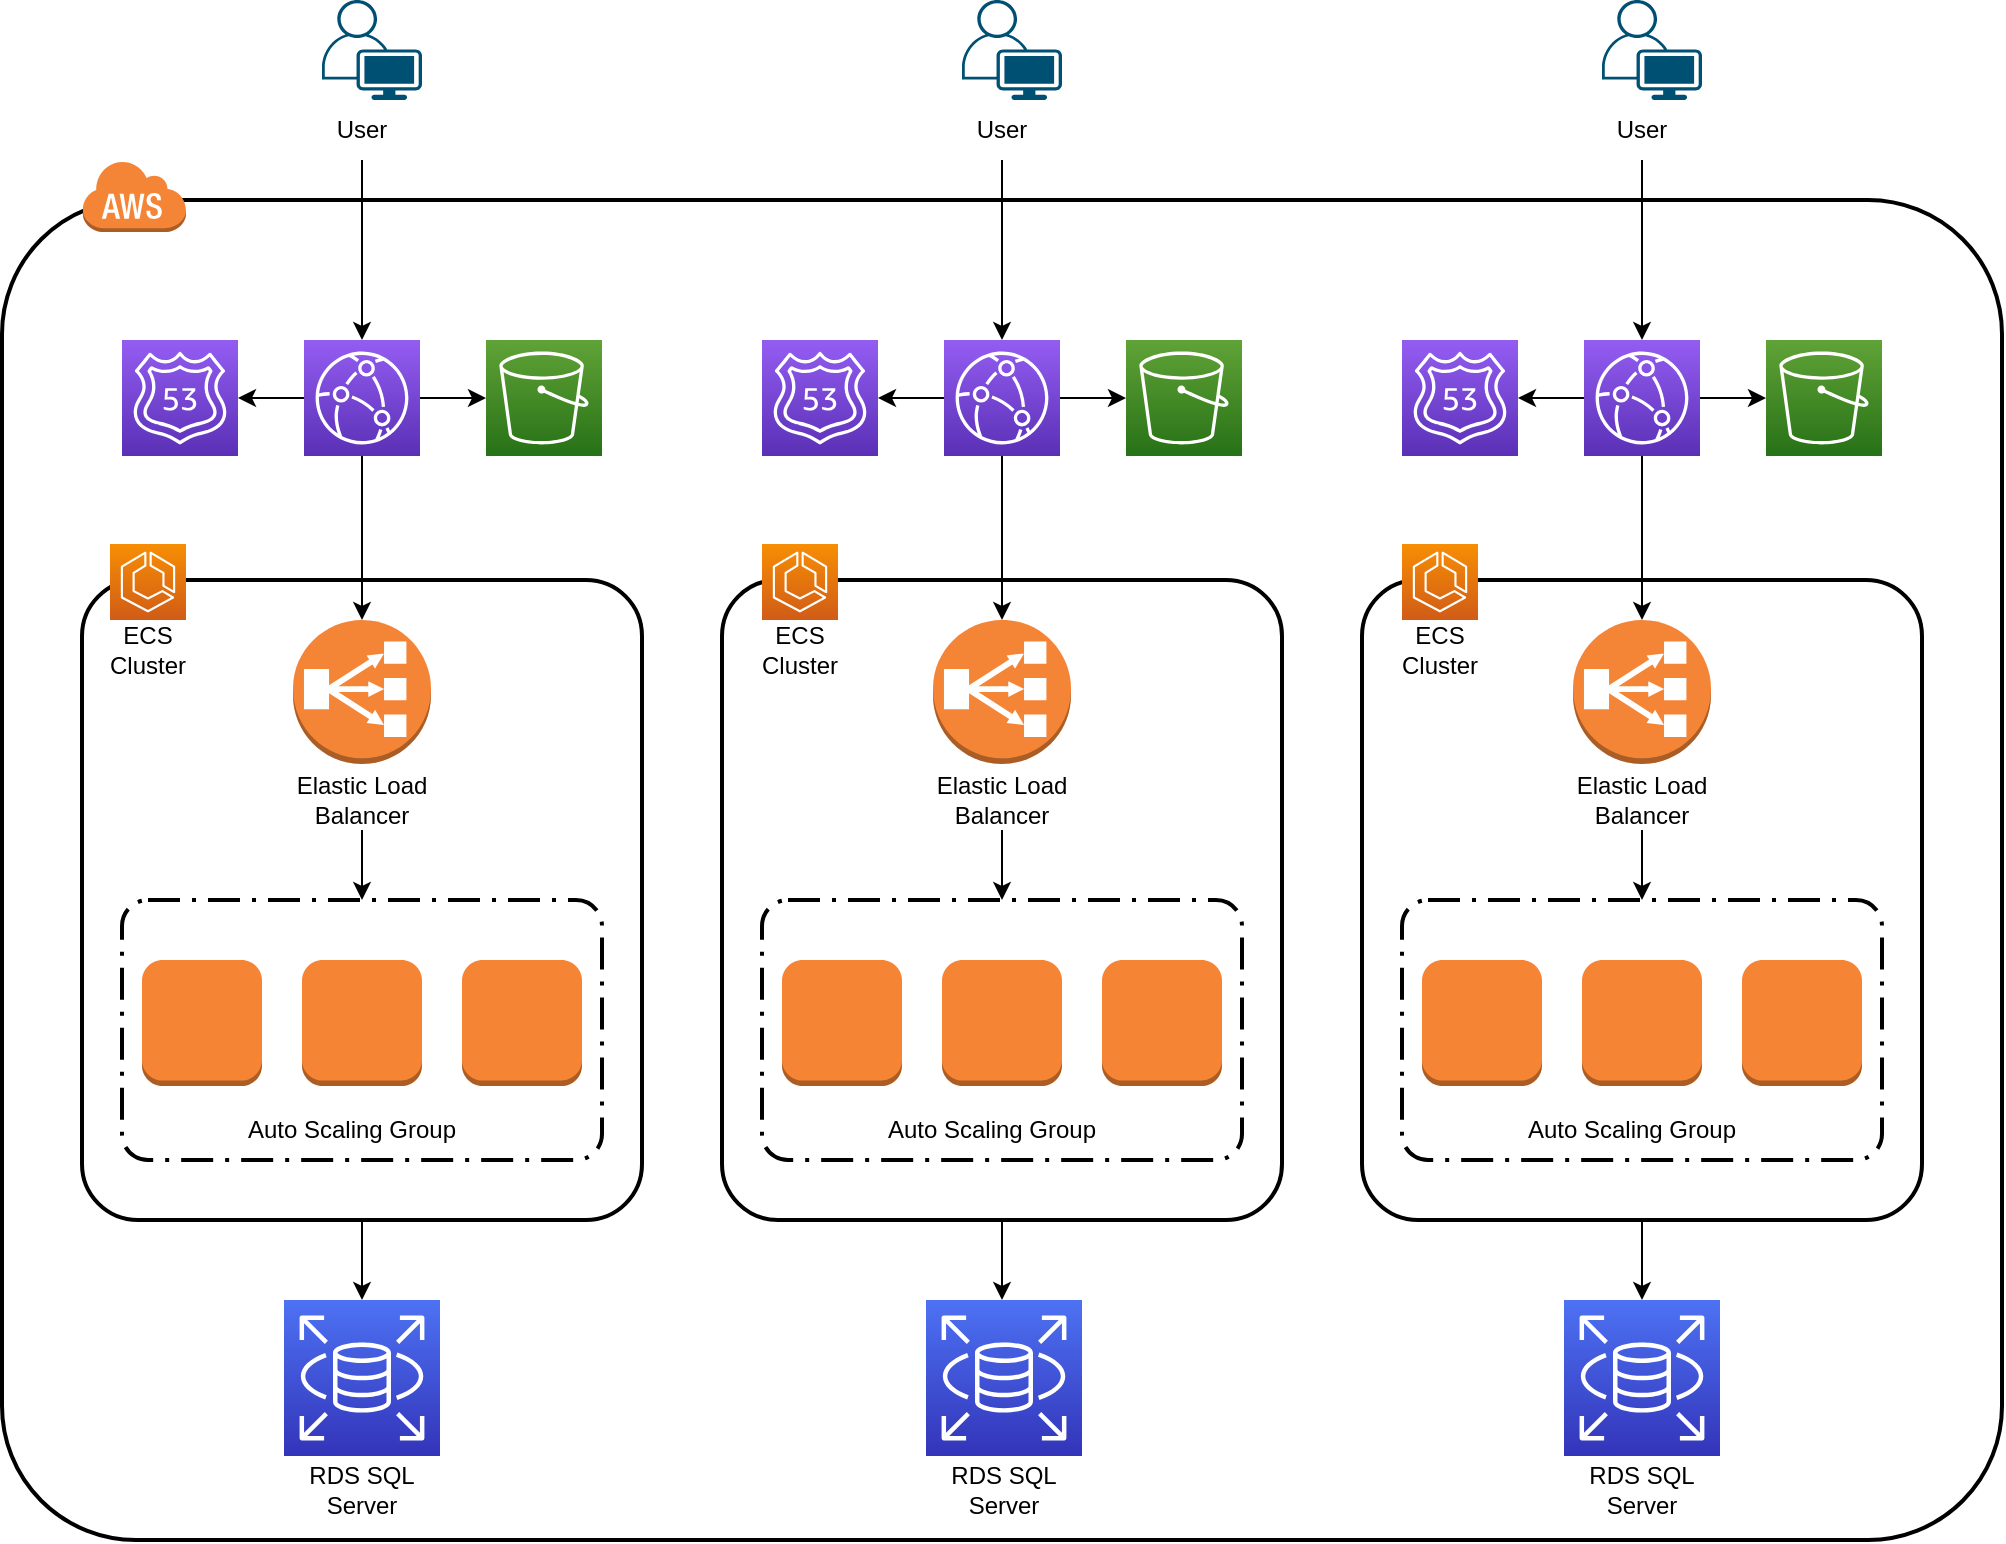 <mxfile version="20.8.20" type="github">
  <diagram name="Page-1" id="CPpZzWBiEkZ7hRYgQkvV">
    <mxGraphModel dx="1120" dy="1584" grid="1" gridSize="10" guides="1" tooltips="1" connect="1" arrows="1" fold="1" page="1" pageScale="1" pageWidth="850" pageHeight="1100" math="0" shadow="0">
      <root>
        <mxCell id="0" />
        <mxCell id="1" parent="0" />
        <mxCell id="5eavc-3VvFE7wKWaDWgl-7" value="" style="rounded=1;arcSize=10;dashed=0;fillColor=none;gradientColor=none;strokeWidth=2;" parent="1" vertex="1">
          <mxGeometry x="40" y="-190" width="1000" height="670" as="geometry" />
        </mxCell>
        <mxCell id="5eavc-3VvFE7wKWaDWgl-65" value="" style="edgeStyle=orthogonalEdgeStyle;rounded=0;orthogonalLoop=1;jettySize=auto;html=1;" parent="1" source="5eavc-3VvFE7wKWaDWgl-9" target="5eavc-3VvFE7wKWaDWgl-28" edge="1">
          <mxGeometry relative="1" as="geometry" />
        </mxCell>
        <mxCell id="5eavc-3VvFE7wKWaDWgl-9" value="" style="rounded=1;arcSize=10;dashed=0;fillColor=none;gradientColor=none;strokeWidth=2;" parent="1" vertex="1">
          <mxGeometry x="80" width="280" height="320" as="geometry" />
        </mxCell>
        <mxCell id="5eavc-3VvFE7wKWaDWgl-8" value="" style="dashed=0;html=1;shape=mxgraph.aws3.cloud;fillColor=#F58536;gradientColor=none;dashed=0;" parent="1" vertex="1">
          <mxGeometry x="80" y="-210" width="52" height="36" as="geometry" />
        </mxCell>
        <mxCell id="5eavc-3VvFE7wKWaDWgl-21" value="" style="group" parent="1" vertex="1" connectable="0">
          <mxGeometry x="180" y="20" width="80" height="105" as="geometry" />
        </mxCell>
        <mxCell id="5eavc-3VvFE7wKWaDWgl-16" value="" style="outlineConnect=0;dashed=0;verticalLabelPosition=bottom;verticalAlign=top;align=center;html=1;shape=mxgraph.aws3.classic_load_balancer;fillColor=#F58536;gradientColor=none;" parent="5eavc-3VvFE7wKWaDWgl-21" vertex="1">
          <mxGeometry x="5.5" width="69" height="72" as="geometry" />
        </mxCell>
        <mxCell id="5eavc-3VvFE7wKWaDWgl-20" value="Elastic Load Balancer" style="text;html=1;strokeColor=none;fillColor=none;align=center;verticalAlign=middle;whiteSpace=wrap;rounded=0;" parent="5eavc-3VvFE7wKWaDWgl-21" vertex="1">
          <mxGeometry y="75" width="80" height="30" as="geometry" />
        </mxCell>
        <mxCell id="5eavc-3VvFE7wKWaDWgl-23" value="" style="group" parent="1" vertex="1" connectable="0">
          <mxGeometry x="100" y="160" width="240" height="130" as="geometry" />
        </mxCell>
        <mxCell id="5eavc-3VvFE7wKWaDWgl-11" value="" style="rounded=1;arcSize=10;dashed=1;fillColor=none;gradientColor=none;dashPattern=8 3 1 3;strokeWidth=2;" parent="5eavc-3VvFE7wKWaDWgl-23" vertex="1">
          <mxGeometry width="240" height="130" as="geometry" />
        </mxCell>
        <mxCell id="5eavc-3VvFE7wKWaDWgl-24" value="" style="group" parent="5eavc-3VvFE7wKWaDWgl-23" vertex="1" connectable="0">
          <mxGeometry x="10" y="30" width="210" height="100" as="geometry" />
        </mxCell>
        <mxCell id="5eavc-3VvFE7wKWaDWgl-17" value="" style="outlineConnect=0;dashed=0;verticalLabelPosition=bottom;verticalAlign=top;align=center;html=1;shape=mxgraph.aws3.instance;fillColor=#F58534;gradientColor=none;" parent="5eavc-3VvFE7wKWaDWgl-24" vertex="1">
          <mxGeometry width="60" height="63" as="geometry" />
        </mxCell>
        <mxCell id="5eavc-3VvFE7wKWaDWgl-22" value="Auto Scaling Group" style="text;html=1;strokeColor=none;fillColor=none;align=center;verticalAlign=middle;whiteSpace=wrap;rounded=0;" parent="5eavc-3VvFE7wKWaDWgl-24" vertex="1">
          <mxGeometry x="45" y="70" width="120" height="30" as="geometry" />
        </mxCell>
        <mxCell id="5eavc-3VvFE7wKWaDWgl-19" value="" style="outlineConnect=0;dashed=0;verticalLabelPosition=bottom;verticalAlign=top;align=center;html=1;shape=mxgraph.aws3.instance;fillColor=#F58534;gradientColor=none;" parent="5eavc-3VvFE7wKWaDWgl-23" vertex="1">
          <mxGeometry x="170" y="30" width="60" height="63" as="geometry" />
        </mxCell>
        <mxCell id="5eavc-3VvFE7wKWaDWgl-18" value="" style="outlineConnect=0;dashed=0;verticalLabelPosition=bottom;verticalAlign=top;align=center;html=1;shape=mxgraph.aws3.instance;fillColor=#F58534;gradientColor=none;" parent="5eavc-3VvFE7wKWaDWgl-23" vertex="1">
          <mxGeometry x="90" y="30" width="60" height="63" as="geometry" />
        </mxCell>
        <mxCell id="5eavc-3VvFE7wKWaDWgl-30" value="" style="group" parent="1" vertex="1" connectable="0">
          <mxGeometry x="181" y="360" width="78" height="110" as="geometry" />
        </mxCell>
        <mxCell id="5eavc-3VvFE7wKWaDWgl-28" value="" style="sketch=0;points=[[0,0,0],[0.25,0,0],[0.5,0,0],[0.75,0,0],[1,0,0],[0,1,0],[0.25,1,0],[0.5,1,0],[0.75,1,0],[1,1,0],[0,0.25,0],[0,0.5,0],[0,0.75,0],[1,0.25,0],[1,0.5,0],[1,0.75,0]];outlineConnect=0;fontColor=#232F3E;gradientColor=#4D72F3;gradientDirection=north;fillColor=#3334B9;strokeColor=#ffffff;dashed=0;verticalLabelPosition=bottom;verticalAlign=top;align=center;html=1;fontSize=12;fontStyle=0;aspect=fixed;shape=mxgraph.aws4.resourceIcon;resIcon=mxgraph.aws4.rds;" parent="5eavc-3VvFE7wKWaDWgl-30" vertex="1">
          <mxGeometry width="78" height="78" as="geometry" />
        </mxCell>
        <mxCell id="5eavc-3VvFE7wKWaDWgl-29" value="RDS SQL Server" style="text;html=1;strokeColor=none;fillColor=none;align=center;verticalAlign=middle;whiteSpace=wrap;rounded=0;" parent="5eavc-3VvFE7wKWaDWgl-30" vertex="1">
          <mxGeometry x="9" y="80" width="60" height="30" as="geometry" />
        </mxCell>
        <mxCell id="5eavc-3VvFE7wKWaDWgl-32" value="" style="group" parent="1" vertex="1" connectable="0">
          <mxGeometry x="190" y="-290" width="60" height="80" as="geometry" />
        </mxCell>
        <mxCell id="5eavc-3VvFE7wKWaDWgl-5" value="" style="points=[[0.35,0,0],[0.98,0.51,0],[1,0.71,0],[0.67,1,0],[0,0.795,0],[0,0.65,0]];verticalLabelPosition=bottom;sketch=0;html=1;verticalAlign=top;aspect=fixed;align=center;pointerEvents=1;shape=mxgraph.cisco19.user;fillColor=#005073;strokeColor=none;" parent="5eavc-3VvFE7wKWaDWgl-32" vertex="1">
          <mxGeometry x="10" width="50" height="50" as="geometry" />
        </mxCell>
        <mxCell id="5eavc-3VvFE7wKWaDWgl-31" value="User" style="text;html=1;strokeColor=none;fillColor=none;align=center;verticalAlign=middle;whiteSpace=wrap;rounded=0;" parent="5eavc-3VvFE7wKWaDWgl-32" vertex="1">
          <mxGeometry y="50" width="60" height="30" as="geometry" />
        </mxCell>
        <mxCell id="5eavc-3VvFE7wKWaDWgl-33" value="" style="edgeStyle=orthogonalEdgeStyle;rounded=0;orthogonalLoop=1;jettySize=auto;html=1;" parent="1" source="5eavc-3VvFE7wKWaDWgl-31" target="5d1QXkMo-2o8rOj9yPih-8" edge="1">
          <mxGeometry relative="1" as="geometry" />
        </mxCell>
        <mxCell id="5eavc-3VvFE7wKWaDWgl-64" value="" style="edgeStyle=orthogonalEdgeStyle;rounded=0;orthogonalLoop=1;jettySize=auto;html=1;" parent="1" source="5eavc-3VvFE7wKWaDWgl-38" edge="1">
          <mxGeometry relative="1" as="geometry">
            <mxPoint x="540" y="360" as="targetPoint" />
          </mxGeometry>
        </mxCell>
        <mxCell id="5eavc-3VvFE7wKWaDWgl-38" value="" style="rounded=1;arcSize=10;dashed=0;fillColor=none;gradientColor=none;strokeWidth=2;" parent="1" vertex="1">
          <mxGeometry x="400" width="280" height="320" as="geometry" />
        </mxCell>
        <mxCell id="5eavc-3VvFE7wKWaDWgl-39" value="" style="group" parent="1" vertex="1" connectable="0">
          <mxGeometry x="500" y="20" width="80" height="105" as="geometry" />
        </mxCell>
        <mxCell id="5eavc-3VvFE7wKWaDWgl-40" value="" style="outlineConnect=0;dashed=0;verticalLabelPosition=bottom;verticalAlign=top;align=center;html=1;shape=mxgraph.aws3.classic_load_balancer;fillColor=#F58536;gradientColor=none;" parent="5eavc-3VvFE7wKWaDWgl-39" vertex="1">
          <mxGeometry x="5.5" width="69" height="72" as="geometry" />
        </mxCell>
        <mxCell id="5eavc-3VvFE7wKWaDWgl-41" value="Elastic Load Balancer" style="text;html=1;strokeColor=none;fillColor=none;align=center;verticalAlign=middle;whiteSpace=wrap;rounded=0;" parent="5eavc-3VvFE7wKWaDWgl-39" vertex="1">
          <mxGeometry y="75" width="80" height="30" as="geometry" />
        </mxCell>
        <mxCell id="5eavc-3VvFE7wKWaDWgl-42" value="" style="group" parent="1" vertex="1" connectable="0">
          <mxGeometry x="420" y="160" width="240" height="130" as="geometry" />
        </mxCell>
        <mxCell id="5eavc-3VvFE7wKWaDWgl-43" value="" style="rounded=1;arcSize=10;dashed=1;fillColor=none;gradientColor=none;dashPattern=8 3 1 3;strokeWidth=2;" parent="5eavc-3VvFE7wKWaDWgl-42" vertex="1">
          <mxGeometry width="240" height="130" as="geometry" />
        </mxCell>
        <mxCell id="5eavc-3VvFE7wKWaDWgl-44" value="" style="group" parent="5eavc-3VvFE7wKWaDWgl-42" vertex="1" connectable="0">
          <mxGeometry x="10" y="30" width="210" height="100" as="geometry" />
        </mxCell>
        <mxCell id="5eavc-3VvFE7wKWaDWgl-45" value="" style="outlineConnect=0;dashed=0;verticalLabelPosition=bottom;verticalAlign=top;align=center;html=1;shape=mxgraph.aws3.instance;fillColor=#F58534;gradientColor=none;" parent="5eavc-3VvFE7wKWaDWgl-44" vertex="1">
          <mxGeometry width="60" height="63" as="geometry" />
        </mxCell>
        <mxCell id="5eavc-3VvFE7wKWaDWgl-46" value="Auto Scaling Group" style="text;html=1;strokeColor=none;fillColor=none;align=center;verticalAlign=middle;whiteSpace=wrap;rounded=0;" parent="5eavc-3VvFE7wKWaDWgl-44" vertex="1">
          <mxGeometry x="45" y="70" width="120" height="30" as="geometry" />
        </mxCell>
        <mxCell id="5eavc-3VvFE7wKWaDWgl-47" value="" style="outlineConnect=0;dashed=0;verticalLabelPosition=bottom;verticalAlign=top;align=center;html=1;shape=mxgraph.aws3.instance;fillColor=#F58534;gradientColor=none;" parent="5eavc-3VvFE7wKWaDWgl-42" vertex="1">
          <mxGeometry x="170" y="30" width="60" height="63" as="geometry" />
        </mxCell>
        <mxCell id="5eavc-3VvFE7wKWaDWgl-48" value="" style="outlineConnect=0;dashed=0;verticalLabelPosition=bottom;verticalAlign=top;align=center;html=1;shape=mxgraph.aws3.instance;fillColor=#F58534;gradientColor=none;" parent="5eavc-3VvFE7wKWaDWgl-42" vertex="1">
          <mxGeometry x="90" y="30" width="60" height="63" as="geometry" />
        </mxCell>
        <mxCell id="5eavc-3VvFE7wKWaDWgl-63" value="" style="edgeStyle=orthogonalEdgeStyle;rounded=0;orthogonalLoop=1;jettySize=auto;html=1;" parent="1" source="5eavc-3VvFE7wKWaDWgl-51" edge="1">
          <mxGeometry relative="1" as="geometry">
            <mxPoint x="860" y="360" as="targetPoint" />
          </mxGeometry>
        </mxCell>
        <mxCell id="5eavc-3VvFE7wKWaDWgl-51" value="" style="rounded=1;arcSize=10;dashed=0;fillColor=none;gradientColor=none;strokeWidth=2;" parent="1" vertex="1">
          <mxGeometry x="720" width="280" height="320" as="geometry" />
        </mxCell>
        <mxCell id="5eavc-3VvFE7wKWaDWgl-52" value="" style="group" parent="1" vertex="1" connectable="0">
          <mxGeometry x="820" y="20" width="80" height="105" as="geometry" />
        </mxCell>
        <mxCell id="5eavc-3VvFE7wKWaDWgl-53" value="" style="outlineConnect=0;dashed=0;verticalLabelPosition=bottom;verticalAlign=top;align=center;html=1;shape=mxgraph.aws3.classic_load_balancer;fillColor=#F58536;gradientColor=none;" parent="5eavc-3VvFE7wKWaDWgl-52" vertex="1">
          <mxGeometry x="5.5" width="69" height="72" as="geometry" />
        </mxCell>
        <mxCell id="5eavc-3VvFE7wKWaDWgl-54" value="Elastic Load Balancer" style="text;html=1;strokeColor=none;fillColor=none;align=center;verticalAlign=middle;whiteSpace=wrap;rounded=0;" parent="5eavc-3VvFE7wKWaDWgl-52" vertex="1">
          <mxGeometry y="75" width="80" height="30" as="geometry" />
        </mxCell>
        <mxCell id="5eavc-3VvFE7wKWaDWgl-55" value="" style="group" parent="1" vertex="1" connectable="0">
          <mxGeometry x="740" y="160" width="240" height="130" as="geometry" />
        </mxCell>
        <mxCell id="5eavc-3VvFE7wKWaDWgl-56" value="" style="rounded=1;arcSize=10;dashed=1;fillColor=none;gradientColor=none;dashPattern=8 3 1 3;strokeWidth=2;" parent="5eavc-3VvFE7wKWaDWgl-55" vertex="1">
          <mxGeometry width="240" height="130" as="geometry" />
        </mxCell>
        <mxCell id="5eavc-3VvFE7wKWaDWgl-57" value="" style="group" parent="5eavc-3VvFE7wKWaDWgl-55" vertex="1" connectable="0">
          <mxGeometry x="10" y="30" width="210" height="100" as="geometry" />
        </mxCell>
        <mxCell id="5eavc-3VvFE7wKWaDWgl-58" value="" style="outlineConnect=0;dashed=0;verticalLabelPosition=bottom;verticalAlign=top;align=center;html=1;shape=mxgraph.aws3.instance;fillColor=#F58534;gradientColor=none;" parent="5eavc-3VvFE7wKWaDWgl-57" vertex="1">
          <mxGeometry width="60" height="63" as="geometry" />
        </mxCell>
        <mxCell id="5eavc-3VvFE7wKWaDWgl-59" value="Auto Scaling Group" style="text;html=1;strokeColor=none;fillColor=none;align=center;verticalAlign=middle;whiteSpace=wrap;rounded=0;" parent="5eavc-3VvFE7wKWaDWgl-57" vertex="1">
          <mxGeometry x="45" y="70" width="120" height="30" as="geometry" />
        </mxCell>
        <mxCell id="5eavc-3VvFE7wKWaDWgl-60" value="" style="outlineConnect=0;dashed=0;verticalLabelPosition=bottom;verticalAlign=top;align=center;html=1;shape=mxgraph.aws3.instance;fillColor=#F58534;gradientColor=none;" parent="5eavc-3VvFE7wKWaDWgl-55" vertex="1">
          <mxGeometry x="170" y="30" width="60" height="63" as="geometry" />
        </mxCell>
        <mxCell id="5eavc-3VvFE7wKWaDWgl-61" value="" style="outlineConnect=0;dashed=0;verticalLabelPosition=bottom;verticalAlign=top;align=center;html=1;shape=mxgraph.aws3.instance;fillColor=#F58534;gradientColor=none;" parent="5eavc-3VvFE7wKWaDWgl-55" vertex="1">
          <mxGeometry x="90" y="30" width="60" height="63" as="geometry" />
        </mxCell>
        <mxCell id="5eavc-3VvFE7wKWaDWgl-66" value="" style="group" parent="1" vertex="1" connectable="0">
          <mxGeometry x="502" y="360" width="78" height="110" as="geometry" />
        </mxCell>
        <mxCell id="5eavc-3VvFE7wKWaDWgl-67" value="" style="sketch=0;points=[[0,0,0],[0.25,0,0],[0.5,0,0],[0.75,0,0],[1,0,0],[0,1,0],[0.25,1,0],[0.5,1,0],[0.75,1,0],[1,1,0],[0,0.25,0],[0,0.5,0],[0,0.75,0],[1,0.25,0],[1,0.5,0],[1,0.75,0]];outlineConnect=0;fontColor=#232F3E;gradientColor=#4D72F3;gradientDirection=north;fillColor=#3334B9;strokeColor=#ffffff;dashed=0;verticalLabelPosition=bottom;verticalAlign=top;align=center;html=1;fontSize=12;fontStyle=0;aspect=fixed;shape=mxgraph.aws4.resourceIcon;resIcon=mxgraph.aws4.rds;" parent="5eavc-3VvFE7wKWaDWgl-66" vertex="1">
          <mxGeometry width="78" height="78" as="geometry" />
        </mxCell>
        <mxCell id="5eavc-3VvFE7wKWaDWgl-68" value="RDS SQL Server" style="text;html=1;strokeColor=none;fillColor=none;align=center;verticalAlign=middle;whiteSpace=wrap;rounded=0;" parent="5eavc-3VvFE7wKWaDWgl-66" vertex="1">
          <mxGeometry x="9" y="80" width="60" height="30" as="geometry" />
        </mxCell>
        <mxCell id="5eavc-3VvFE7wKWaDWgl-69" value="" style="group" parent="1" vertex="1" connectable="0">
          <mxGeometry x="821" y="360" width="78" height="110" as="geometry" />
        </mxCell>
        <mxCell id="5eavc-3VvFE7wKWaDWgl-70" value="" style="sketch=0;points=[[0,0,0],[0.25,0,0],[0.5,0,0],[0.75,0,0],[1,0,0],[0,1,0],[0.25,1,0],[0.5,1,0],[0.75,1,0],[1,1,0],[0,0.25,0],[0,0.5,0],[0,0.75,0],[1,0.25,0],[1,0.5,0],[1,0.75,0]];outlineConnect=0;fontColor=#232F3E;gradientColor=#4D72F3;gradientDirection=north;fillColor=#3334B9;strokeColor=#ffffff;dashed=0;verticalLabelPosition=bottom;verticalAlign=top;align=center;html=1;fontSize=12;fontStyle=0;aspect=fixed;shape=mxgraph.aws4.resourceIcon;resIcon=mxgraph.aws4.rds;" parent="5eavc-3VvFE7wKWaDWgl-69" vertex="1">
          <mxGeometry width="78" height="78" as="geometry" />
        </mxCell>
        <mxCell id="5eavc-3VvFE7wKWaDWgl-71" value="RDS SQL Server" style="text;html=1;strokeColor=none;fillColor=none;align=center;verticalAlign=middle;whiteSpace=wrap;rounded=0;" parent="5eavc-3VvFE7wKWaDWgl-69" vertex="1">
          <mxGeometry x="9" y="80" width="60" height="30" as="geometry" />
        </mxCell>
        <mxCell id="5eavc-3VvFE7wKWaDWgl-72" value="" style="edgeStyle=orthogonalEdgeStyle;rounded=0;orthogonalLoop=1;jettySize=auto;html=1;" parent="1" source="5eavc-3VvFE7wKWaDWgl-54" edge="1">
          <mxGeometry relative="1" as="geometry">
            <mxPoint x="860" y="160" as="targetPoint" />
          </mxGeometry>
        </mxCell>
        <mxCell id="5eavc-3VvFE7wKWaDWgl-73" value="" style="edgeStyle=orthogonalEdgeStyle;rounded=0;orthogonalLoop=1;jettySize=auto;html=1;" parent="1" source="5eavc-3VvFE7wKWaDWgl-41" edge="1">
          <mxGeometry relative="1" as="geometry">
            <mxPoint x="540" y="160" as="targetPoint" />
          </mxGeometry>
        </mxCell>
        <mxCell id="5eavc-3VvFE7wKWaDWgl-74" value="" style="edgeStyle=orthogonalEdgeStyle;rounded=0;orthogonalLoop=1;jettySize=auto;html=1;" parent="1" source="5eavc-3VvFE7wKWaDWgl-20" edge="1">
          <mxGeometry relative="1" as="geometry">
            <mxPoint x="220" y="160" as="targetPoint" />
          </mxGeometry>
        </mxCell>
        <mxCell id="5eavc-3VvFE7wKWaDWgl-75" value="" style="group" parent="1" vertex="1" connectable="0">
          <mxGeometry x="510" y="-290" width="60" height="80" as="geometry" />
        </mxCell>
        <mxCell id="5eavc-3VvFE7wKWaDWgl-76" value="" style="points=[[0.35,0,0],[0.98,0.51,0],[1,0.71,0],[0.67,1,0],[0,0.795,0],[0,0.65,0]];verticalLabelPosition=bottom;sketch=0;html=1;verticalAlign=top;aspect=fixed;align=center;pointerEvents=1;shape=mxgraph.cisco19.user;fillColor=#005073;strokeColor=none;" parent="5eavc-3VvFE7wKWaDWgl-75" vertex="1">
          <mxGeometry x="10" width="50" height="50" as="geometry" />
        </mxCell>
        <mxCell id="5eavc-3VvFE7wKWaDWgl-77" value="User" style="text;html=1;strokeColor=none;fillColor=none;align=center;verticalAlign=middle;whiteSpace=wrap;rounded=0;" parent="5eavc-3VvFE7wKWaDWgl-75" vertex="1">
          <mxGeometry y="50" width="60" height="30" as="geometry" />
        </mxCell>
        <mxCell id="5eavc-3VvFE7wKWaDWgl-78" value="" style="group" parent="1" vertex="1" connectable="0">
          <mxGeometry x="830" y="-290" width="60" height="80" as="geometry" />
        </mxCell>
        <mxCell id="5eavc-3VvFE7wKWaDWgl-79" value="" style="points=[[0.35,0,0],[0.98,0.51,0],[1,0.71,0],[0.67,1,0],[0,0.795,0],[0,0.65,0]];verticalLabelPosition=bottom;sketch=0;html=1;verticalAlign=top;aspect=fixed;align=center;pointerEvents=1;shape=mxgraph.cisco19.user;fillColor=#005073;strokeColor=none;" parent="5eavc-3VvFE7wKWaDWgl-78" vertex="1">
          <mxGeometry x="10" width="50" height="50" as="geometry" />
        </mxCell>
        <mxCell id="5eavc-3VvFE7wKWaDWgl-80" value="User" style="text;html=1;strokeColor=none;fillColor=none;align=center;verticalAlign=middle;whiteSpace=wrap;rounded=0;" parent="5eavc-3VvFE7wKWaDWgl-78" vertex="1">
          <mxGeometry y="50" width="60" height="30" as="geometry" />
        </mxCell>
        <mxCell id="5eavc-3VvFE7wKWaDWgl-81" value="" style="edgeStyle=orthogonalEdgeStyle;rounded=0;orthogonalLoop=1;jettySize=auto;html=1;entryX=0.5;entryY=0;entryDx=0;entryDy=0;entryPerimeter=0;" parent="1" source="5eavc-3VvFE7wKWaDWgl-80" target="5d1QXkMo-2o8rOj9yPih-11" edge="1">
          <mxGeometry relative="1" as="geometry" />
        </mxCell>
        <mxCell id="5eavc-3VvFE7wKWaDWgl-82" value="" style="edgeStyle=orthogonalEdgeStyle;rounded=0;orthogonalLoop=1;jettySize=auto;html=1;" parent="1" source="5eavc-3VvFE7wKWaDWgl-77" target="5d1QXkMo-2o8rOj9yPih-4" edge="1">
          <mxGeometry relative="1" as="geometry" />
        </mxCell>
        <mxCell id="5d1QXkMo-2o8rOj9yPih-1" value="" style="sketch=0;points=[[0,0,0],[0.25,0,0],[0.5,0,0],[0.75,0,0],[1,0,0],[0,1,0],[0.25,1,0],[0.5,1,0],[0.75,1,0],[1,1,0],[0,0.25,0],[0,0.5,0],[0,0.75,0],[1,0.25,0],[1,0.5,0],[1,0.75,0]];outlineConnect=0;fontColor=#232F3E;gradientColor=#F78E04;gradientDirection=north;fillColor=#D05C17;strokeColor=#ffffff;dashed=0;verticalLabelPosition=bottom;verticalAlign=top;align=center;html=1;fontSize=12;fontStyle=0;aspect=fixed;shape=mxgraph.aws4.resourceIcon;resIcon=mxgraph.aws4.ecs;" vertex="1" parent="1">
          <mxGeometry x="94" y="-18" width="38" height="38" as="geometry" />
        </mxCell>
        <mxCell id="5d1QXkMo-2o8rOj9yPih-2" value="" style="sketch=0;points=[[0,0,0],[0.25,0,0],[0.5,0,0],[0.75,0,0],[1,0,0],[0,1,0],[0.25,1,0],[0.5,1,0],[0.75,1,0],[1,1,0],[0,0.25,0],[0,0.5,0],[0,0.75,0],[1,0.25,0],[1,0.5,0],[1,0.75,0]];outlineConnect=0;fontColor=#232F3E;gradientColor=#F78E04;gradientDirection=north;fillColor=#D05C17;strokeColor=#ffffff;dashed=0;verticalLabelPosition=bottom;verticalAlign=top;align=center;html=1;fontSize=12;fontStyle=0;aspect=fixed;shape=mxgraph.aws4.resourceIcon;resIcon=mxgraph.aws4.ecs;" vertex="1" parent="1">
          <mxGeometry x="420" y="-18" width="38" height="38" as="geometry" />
        </mxCell>
        <mxCell id="5d1QXkMo-2o8rOj9yPih-3" value="" style="sketch=0;points=[[0,0,0],[0.25,0,0],[0.5,0,0],[0.75,0,0],[1,0,0],[0,1,0],[0.25,1,0],[0.5,1,0],[0.75,1,0],[1,1,0],[0,0.25,0],[0,0.5,0],[0,0.75,0],[1,0.25,0],[1,0.5,0],[1,0.75,0]];outlineConnect=0;fontColor=#232F3E;gradientColor=#F78E04;gradientDirection=north;fillColor=#D05C17;strokeColor=#ffffff;dashed=0;verticalLabelPosition=bottom;verticalAlign=top;align=center;html=1;fontSize=12;fontStyle=0;aspect=fixed;shape=mxgraph.aws4.resourceIcon;resIcon=mxgraph.aws4.ecs;" vertex="1" parent="1">
          <mxGeometry x="740" y="-18" width="38" height="38" as="geometry" />
        </mxCell>
        <mxCell id="5d1QXkMo-2o8rOj9yPih-6" value="" style="edgeStyle=orthogonalEdgeStyle;rounded=0;orthogonalLoop=1;jettySize=auto;html=1;" edge="1" parent="1" source="5d1QXkMo-2o8rOj9yPih-4" target="5d1QXkMo-2o8rOj9yPih-5">
          <mxGeometry relative="1" as="geometry" />
        </mxCell>
        <mxCell id="5d1QXkMo-2o8rOj9yPih-14" value="" style="edgeStyle=orthogonalEdgeStyle;rounded=0;orthogonalLoop=1;jettySize=auto;html=1;" edge="1" parent="1" source="5d1QXkMo-2o8rOj9yPih-4" target="5eavc-3VvFE7wKWaDWgl-40">
          <mxGeometry relative="1" as="geometry" />
        </mxCell>
        <mxCell id="5d1QXkMo-2o8rOj9yPih-21" value="" style="edgeStyle=orthogonalEdgeStyle;rounded=0;orthogonalLoop=1;jettySize=auto;html=1;" edge="1" parent="1" source="5d1QXkMo-2o8rOj9yPih-4" target="5d1QXkMo-2o8rOj9yPih-17">
          <mxGeometry relative="1" as="geometry" />
        </mxCell>
        <mxCell id="5d1QXkMo-2o8rOj9yPih-4" value="" style="sketch=0;points=[[0,0,0],[0.25,0,0],[0.5,0,0],[0.75,0,0],[1,0,0],[0,1,0],[0.25,1,0],[0.5,1,0],[0.75,1,0],[1,1,0],[0,0.25,0],[0,0.5,0],[0,0.75,0],[1,0.25,0],[1,0.5,0],[1,0.75,0]];outlineConnect=0;fontColor=#232F3E;gradientColor=#945DF2;gradientDirection=north;fillColor=#5A30B5;strokeColor=#ffffff;dashed=0;verticalLabelPosition=bottom;verticalAlign=top;align=center;html=1;fontSize=12;fontStyle=0;aspect=fixed;shape=mxgraph.aws4.resourceIcon;resIcon=mxgraph.aws4.cloudfront;" vertex="1" parent="1">
          <mxGeometry x="511" y="-120" width="58" height="58" as="geometry" />
        </mxCell>
        <mxCell id="5d1QXkMo-2o8rOj9yPih-5" value="" style="sketch=0;points=[[0,0,0],[0.25,0,0],[0.5,0,0],[0.75,0,0],[1,0,0],[0,1,0],[0.25,1,0],[0.5,1,0],[0.75,1,0],[1,1,0],[0,0.25,0],[0,0.5,0],[0,0.75,0],[1,0.25,0],[1,0.5,0],[1,0.75,0]];outlineConnect=0;fontColor=#232F3E;gradientColor=#60A337;gradientDirection=north;fillColor=#277116;strokeColor=#ffffff;dashed=0;verticalLabelPosition=bottom;verticalAlign=top;align=center;html=1;fontSize=12;fontStyle=0;aspect=fixed;shape=mxgraph.aws4.resourceIcon;resIcon=mxgraph.aws4.s3;" vertex="1" parent="1">
          <mxGeometry x="602" y="-120" width="58" height="58" as="geometry" />
        </mxCell>
        <mxCell id="5d1QXkMo-2o8rOj9yPih-7" value="" style="edgeStyle=orthogonalEdgeStyle;rounded=0;orthogonalLoop=1;jettySize=auto;html=1;" edge="1" parent="1" source="5d1QXkMo-2o8rOj9yPih-8" target="5d1QXkMo-2o8rOj9yPih-9">
          <mxGeometry relative="1" as="geometry" />
        </mxCell>
        <mxCell id="5d1QXkMo-2o8rOj9yPih-13" value="" style="edgeStyle=orthogonalEdgeStyle;rounded=0;orthogonalLoop=1;jettySize=auto;html=1;" edge="1" parent="1" source="5d1QXkMo-2o8rOj9yPih-8" target="5eavc-3VvFE7wKWaDWgl-16">
          <mxGeometry relative="1" as="geometry" />
        </mxCell>
        <mxCell id="5d1QXkMo-2o8rOj9yPih-19" value="" style="edgeStyle=orthogonalEdgeStyle;rounded=0;orthogonalLoop=1;jettySize=auto;html=1;" edge="1" parent="1" source="5d1QXkMo-2o8rOj9yPih-8" target="5d1QXkMo-2o8rOj9yPih-16">
          <mxGeometry relative="1" as="geometry" />
        </mxCell>
        <mxCell id="5d1QXkMo-2o8rOj9yPih-8" value="" style="sketch=0;points=[[0,0,0],[0.25,0,0],[0.5,0,0],[0.75,0,0],[1,0,0],[0,1,0],[0.25,1,0],[0.5,1,0],[0.75,1,0],[1,1,0],[0,0.25,0],[0,0.5,0],[0,0.75,0],[1,0.25,0],[1,0.5,0],[1,0.75,0]];outlineConnect=0;fontColor=#232F3E;gradientColor=#945DF2;gradientDirection=north;fillColor=#5A30B5;strokeColor=#ffffff;dashed=0;verticalLabelPosition=bottom;verticalAlign=top;align=center;html=1;fontSize=12;fontStyle=0;aspect=fixed;shape=mxgraph.aws4.resourceIcon;resIcon=mxgraph.aws4.cloudfront;" vertex="1" parent="1">
          <mxGeometry x="191" y="-120" width="58" height="58" as="geometry" />
        </mxCell>
        <mxCell id="5d1QXkMo-2o8rOj9yPih-9" value="" style="sketch=0;points=[[0,0,0],[0.25,0,0],[0.5,0,0],[0.75,0,0],[1,0,0],[0,1,0],[0.25,1,0],[0.5,1,0],[0.75,1,0],[1,1,0],[0,0.25,0],[0,0.5,0],[0,0.75,0],[1,0.25,0],[1,0.5,0],[1,0.75,0]];outlineConnect=0;fontColor=#232F3E;gradientColor=#60A337;gradientDirection=north;fillColor=#277116;strokeColor=#ffffff;dashed=0;verticalLabelPosition=bottom;verticalAlign=top;align=center;html=1;fontSize=12;fontStyle=0;aspect=fixed;shape=mxgraph.aws4.resourceIcon;resIcon=mxgraph.aws4.s3;" vertex="1" parent="1">
          <mxGeometry x="282" y="-120" width="58" height="58" as="geometry" />
        </mxCell>
        <mxCell id="5d1QXkMo-2o8rOj9yPih-10" value="" style="edgeStyle=orthogonalEdgeStyle;rounded=0;orthogonalLoop=1;jettySize=auto;html=1;" edge="1" parent="1" source="5d1QXkMo-2o8rOj9yPih-11" target="5d1QXkMo-2o8rOj9yPih-12">
          <mxGeometry relative="1" as="geometry" />
        </mxCell>
        <mxCell id="5d1QXkMo-2o8rOj9yPih-15" value="" style="edgeStyle=orthogonalEdgeStyle;rounded=0;orthogonalLoop=1;jettySize=auto;html=1;" edge="1" parent="1" source="5d1QXkMo-2o8rOj9yPih-11" target="5eavc-3VvFE7wKWaDWgl-53">
          <mxGeometry relative="1" as="geometry" />
        </mxCell>
        <mxCell id="5d1QXkMo-2o8rOj9yPih-20" value="" style="edgeStyle=orthogonalEdgeStyle;rounded=0;orthogonalLoop=1;jettySize=auto;html=1;" edge="1" parent="1" source="5d1QXkMo-2o8rOj9yPih-11" target="5d1QXkMo-2o8rOj9yPih-18">
          <mxGeometry relative="1" as="geometry" />
        </mxCell>
        <mxCell id="5d1QXkMo-2o8rOj9yPih-11" value="" style="sketch=0;points=[[0,0,0],[0.25,0,0],[0.5,0,0],[0.75,0,0],[1,0,0],[0,1,0],[0.25,1,0],[0.5,1,0],[0.75,1,0],[1,1,0],[0,0.25,0],[0,0.5,0],[0,0.75,0],[1,0.25,0],[1,0.5,0],[1,0.75,0]];outlineConnect=0;fontColor=#232F3E;gradientColor=#945DF2;gradientDirection=north;fillColor=#5A30B5;strokeColor=#ffffff;dashed=0;verticalLabelPosition=bottom;verticalAlign=top;align=center;html=1;fontSize=12;fontStyle=0;aspect=fixed;shape=mxgraph.aws4.resourceIcon;resIcon=mxgraph.aws4.cloudfront;" vertex="1" parent="1">
          <mxGeometry x="831" y="-120" width="58" height="58" as="geometry" />
        </mxCell>
        <mxCell id="5d1QXkMo-2o8rOj9yPih-12" value="" style="sketch=0;points=[[0,0,0],[0.25,0,0],[0.5,0,0],[0.75,0,0],[1,0,0],[0,1,0],[0.25,1,0],[0.5,1,0],[0.75,1,0],[1,1,0],[0,0.25,0],[0,0.5,0],[0,0.75,0],[1,0.25,0],[1,0.5,0],[1,0.75,0]];outlineConnect=0;fontColor=#232F3E;gradientColor=#60A337;gradientDirection=north;fillColor=#277116;strokeColor=#ffffff;dashed=0;verticalLabelPosition=bottom;verticalAlign=top;align=center;html=1;fontSize=12;fontStyle=0;aspect=fixed;shape=mxgraph.aws4.resourceIcon;resIcon=mxgraph.aws4.s3;" vertex="1" parent="1">
          <mxGeometry x="922" y="-120" width="58" height="58" as="geometry" />
        </mxCell>
        <mxCell id="5d1QXkMo-2o8rOj9yPih-16" value="" style="sketch=0;points=[[0,0,0],[0.25,0,0],[0.5,0,0],[0.75,0,0],[1,0,0],[0,1,0],[0.25,1,0],[0.5,1,0],[0.75,1,0],[1,1,0],[0,0.25,0],[0,0.5,0],[0,0.75,0],[1,0.25,0],[1,0.5,0],[1,0.75,0]];outlineConnect=0;fontColor=#232F3E;gradientColor=#945DF2;gradientDirection=north;fillColor=#5A30B5;strokeColor=#ffffff;dashed=0;verticalLabelPosition=bottom;verticalAlign=top;align=center;html=1;fontSize=12;fontStyle=0;aspect=fixed;shape=mxgraph.aws4.resourceIcon;resIcon=mxgraph.aws4.route_53;" vertex="1" parent="1">
          <mxGeometry x="100" y="-120" width="58" height="58" as="geometry" />
        </mxCell>
        <mxCell id="5d1QXkMo-2o8rOj9yPih-17" value="" style="sketch=0;points=[[0,0,0],[0.25,0,0],[0.5,0,0],[0.75,0,0],[1,0,0],[0,1,0],[0.25,1,0],[0.5,1,0],[0.75,1,0],[1,1,0],[0,0.25,0],[0,0.5,0],[0,0.75,0],[1,0.25,0],[1,0.5,0],[1,0.75,0]];outlineConnect=0;fontColor=#232F3E;gradientColor=#945DF2;gradientDirection=north;fillColor=#5A30B5;strokeColor=#ffffff;dashed=0;verticalLabelPosition=bottom;verticalAlign=top;align=center;html=1;fontSize=12;fontStyle=0;aspect=fixed;shape=mxgraph.aws4.resourceIcon;resIcon=mxgraph.aws4.route_53;" vertex="1" parent="1">
          <mxGeometry x="420" y="-120" width="58" height="58" as="geometry" />
        </mxCell>
        <mxCell id="5d1QXkMo-2o8rOj9yPih-18" value="" style="sketch=0;points=[[0,0,0],[0.25,0,0],[0.5,0,0],[0.75,0,0],[1,0,0],[0,1,0],[0.25,1,0],[0.5,1,0],[0.75,1,0],[1,1,0],[0,0.25,0],[0,0.5,0],[0,0.75,0],[1,0.25,0],[1,0.5,0],[1,0.75,0]];outlineConnect=0;fontColor=#232F3E;gradientColor=#945DF2;gradientDirection=north;fillColor=#5A30B5;strokeColor=#ffffff;dashed=0;verticalLabelPosition=bottom;verticalAlign=top;align=center;html=1;fontSize=12;fontStyle=0;aspect=fixed;shape=mxgraph.aws4.resourceIcon;resIcon=mxgraph.aws4.route_53;" vertex="1" parent="1">
          <mxGeometry x="740" y="-120" width="58" height="58" as="geometry" />
        </mxCell>
        <mxCell id="5d1QXkMo-2o8rOj9yPih-22" value="ECS Cluster" style="text;html=1;strokeColor=none;fillColor=none;align=center;verticalAlign=middle;whiteSpace=wrap;rounded=0;" vertex="1" parent="1">
          <mxGeometry x="83" y="20" width="60" height="30" as="geometry" />
        </mxCell>
        <mxCell id="5d1QXkMo-2o8rOj9yPih-24" value="ECS Cluster" style="text;html=1;strokeColor=none;fillColor=none;align=center;verticalAlign=middle;whiteSpace=wrap;rounded=0;" vertex="1" parent="1">
          <mxGeometry x="409" y="20" width="60" height="30" as="geometry" />
        </mxCell>
        <mxCell id="5d1QXkMo-2o8rOj9yPih-25" value="ECS Cluster" style="text;html=1;strokeColor=none;fillColor=none;align=center;verticalAlign=middle;whiteSpace=wrap;rounded=0;" vertex="1" parent="1">
          <mxGeometry x="729" y="20" width="60" height="30" as="geometry" />
        </mxCell>
      </root>
    </mxGraphModel>
  </diagram>
</mxfile>

